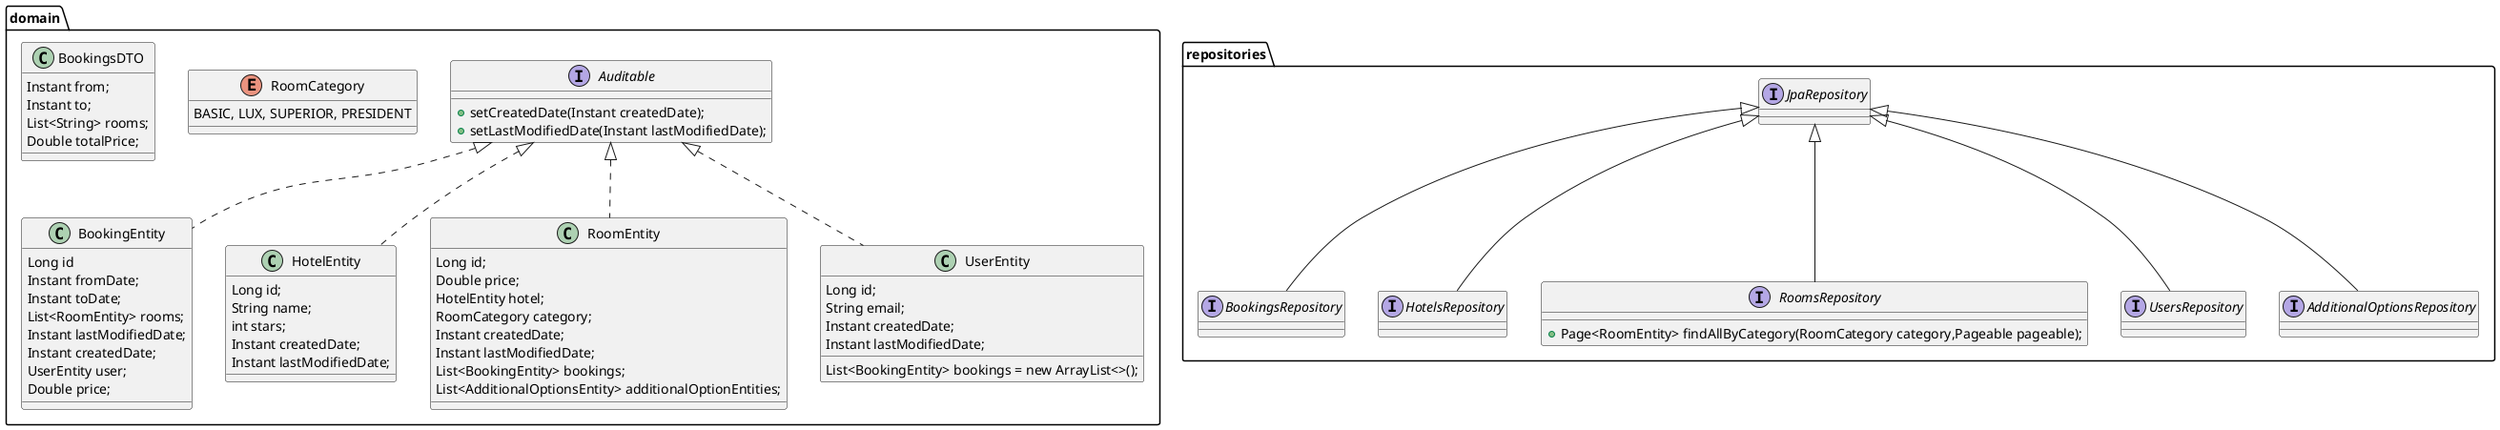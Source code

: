 @startuml

package domain {
   interface Auditable{
   + setCreatedDate(Instant createdDate);
   + setLastModifiedDate(Instant lastModifiedDate);
   }

   class BookingEntity implements Auditable {
      Long id
      Instant fromDate;
      Instant toDate;
      List<RoomEntity> rooms;
      Instant lastModifiedDate;
      Instant createdDate;
      UserEntity user;
      Double price;
    }

    class HotelEntity implements Auditable{
    Long id;
    String name;
    int stars;
    Instant createdDate;
    Instant lastModifiedDate;
    }

     class RoomEntity implements Auditable{
        Long id;
        Double price;
        HotelEntity hotel;
        RoomCategory category;
        Instant createdDate;
        Instant lastModifiedDate;
        List<BookingEntity> bookings;
        List<AdditionalOptionsEntity> additionalOptionEntities;
    }

    class UserEntity implements Auditable{
    Long id;
    String email;
    Instant createdDate;
    Instant lastModifiedDate;
    List<BookingEntity> bookings = new ArrayList<>();
    }

    enum RoomCategory{
    BASIC, LUX, SUPERIOR, PRESIDENT
    }

    class BookingsDTO {
        Instant from;
        Instant to;
        List<String> rooms;
        Double totalPrice;
    }
}

package repositories {
    interface BookingsRepository extends JpaRepository
    interface HotelsRepository extends JpaRepository
    interface RoomsRepository extends JpaRepository{
    + Page<RoomEntity> findAllByCategory(RoomCategory category,Pageable pageable);
    }
    interface UsersRepository extends JpaRepository
    interface AdditionalOptionsRepository extends JpaRepository
}
@enduml
